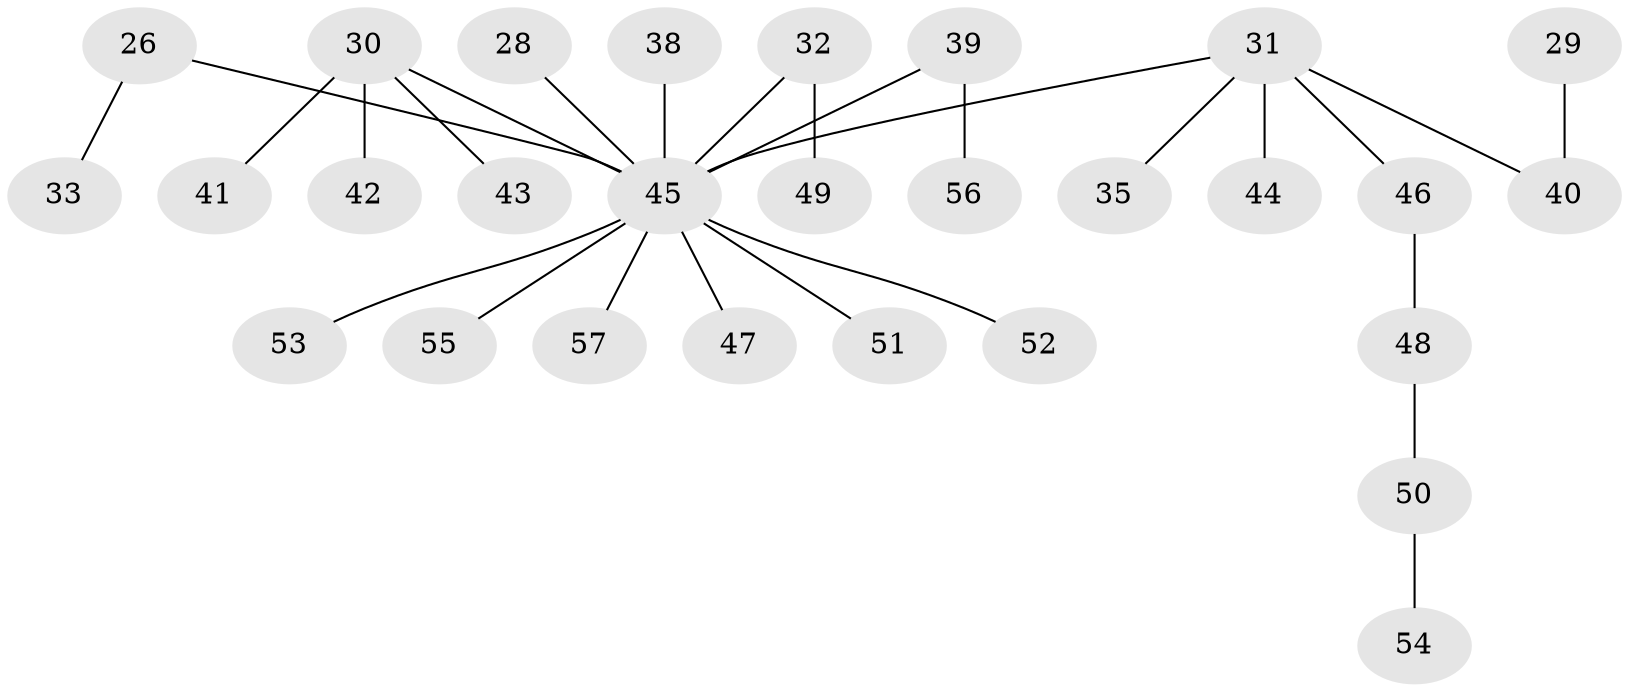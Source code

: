 // original degree distribution, {5: 0.03508771929824561, 4: 0.12280701754385964, 2: 0.3157894736842105, 3: 0.07017543859649122, 1: 0.45614035087719296}
// Generated by graph-tools (version 1.1) at 2025/52/03/09/25 04:52:58]
// undirected, 28 vertices, 27 edges
graph export_dot {
graph [start="1"]
  node [color=gray90,style=filled];
  26;
  28;
  29;
  30 [super="+17+20"];
  31 [super="+8"];
  32;
  33;
  35;
  38;
  39;
  40 [super="+10+15"];
  41;
  42;
  43;
  44;
  45 [super="+37+9+11+12+13+14+16+19+21+22+23+25"];
  46;
  47;
  48;
  49;
  50;
  51;
  52;
  53;
  54;
  55;
  56;
  57;
  26 -- 33;
  26 -- 45;
  28 -- 45;
  29 -- 40;
  30 -- 41;
  30 -- 42;
  30 -- 43;
  30 -- 45;
  31 -- 46;
  31 -- 35;
  31 -- 44;
  31 -- 40;
  31 -- 45;
  32 -- 49;
  32 -- 45;
  38 -- 45;
  39 -- 56;
  39 -- 45;
  45 -- 47;
  45 -- 52;
  45 -- 57;
  45 -- 55;
  45 -- 51;
  45 -- 53;
  46 -- 48;
  48 -- 50;
  50 -- 54;
}
